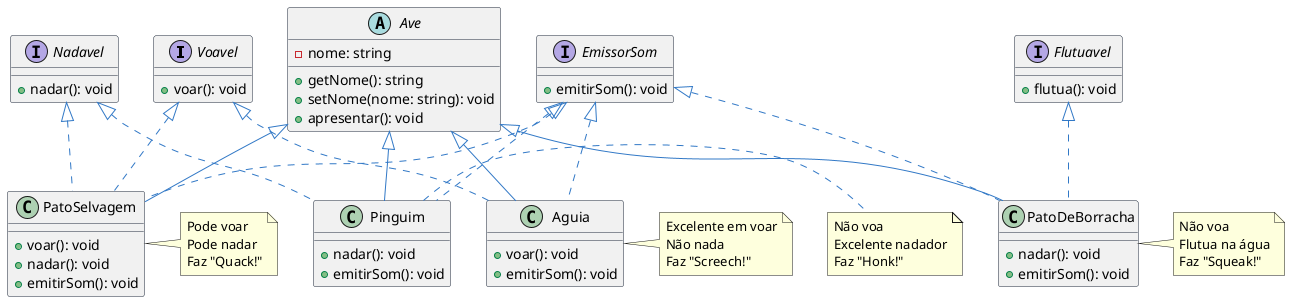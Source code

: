 @startuml

!define INTERFACE interface
!define ABSTRACT abstract

skinparam class {
    BackgroundColor<<INTERFACE>> LightBlue
    BackgroundColor<<ABSTRACT>> LightYellow
    ArrowColor #3178c6
    BorderColor #1e293b
}

INTERFACE Voavel {
    + voar(): void
}

INTERFACE Nadavel {
    + nadar(): void
}

INTERFACE Flutuavel{
    + flutua(): void
}



INTERFACE EmissorSom {
    + emitirSom(): void
}

ABSTRACT class Ave {
    - nome: string
    + getNome(): string
    + setNome(nome: string): void
    + apresentar(): void
}

class PatoSelvagem {
    + voar(): void
    + nadar(): void
    + emitirSom(): void
}

class Aguia {
    + voar(): void
    + emitirSom(): void
}

class PatoDeBorracha implements Flutuavel {
    + nadar(): void
    + emitirSom(): void
}

class Pinguim {
    + nadar(): void
    + emitirSom(): void
}

' Heranças
Ave <|-- PatoSelvagem
Ave <|-- Aguia
Ave <|-- PatoDeBorracha
Ave <|-- Pinguim

' Implementações de Interfaces
Voavel <|.. PatoSelvagem
Voavel <|.. Aguia

Nadavel <|.. PatoSelvagem
' Nadavel <|.. PatoDeBorracha
Nadavel <|.. Pinguim

EmissorSom <|.. PatoSelvagem
EmissorSom <|.. Aguia
EmissorSom <|.. PatoDeBorracha
EmissorSom <|.. Pinguim

note right of PatoSelvagem
  Pode voar
  Pode nadar
  Faz "Quack!"
end note

note right of Aguia
  Excelente em voar
  Não nada
  Faz "Screech!"
end note

note right of PatoDeBorracha
  Não voa
  Flutua na água
  Faz "Squeak!"
end note

note right of Pinguim
  Não voa
  Excelente nadador
  Faz "Honk!"
end note

@enduml